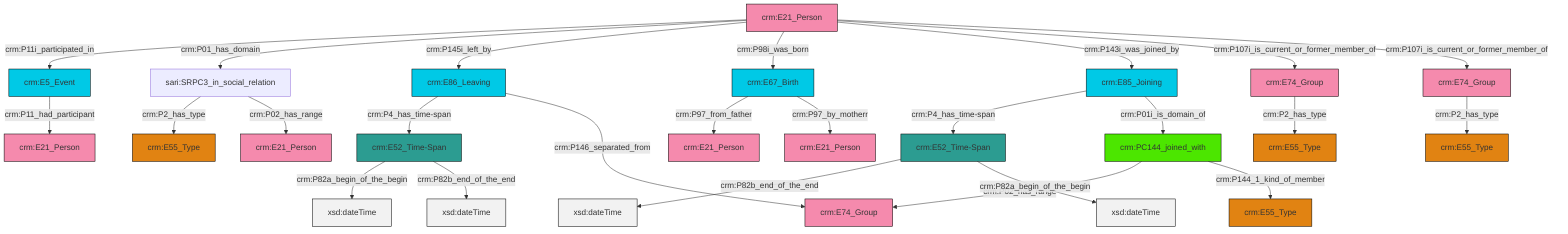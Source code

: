 graph TD
classDef Literal fill:#f2f2f2,stroke:#000000;
classDef CRM_Entity fill:#FFFFFF,stroke:#000000;
classDef Temporal_Entity fill:#00C9E6, stroke:#000000;
classDef Type fill:#E18312, stroke:#000000;
classDef Time-Span fill:#2C9C91, stroke:#000000;
classDef Appellation fill:#FFEB7F, stroke:#000000;
classDef Place fill:#008836, stroke:#000000;
classDef Persistent_Item fill:#B266B2, stroke:#000000;
classDef Conceptual_Object fill:#FFD700, stroke:#000000;
classDef Physical_Thing fill:#D2B48C, stroke:#000000;
classDef Actor fill:#f58aad, stroke:#000000;
classDef PC_Classes fill:#4ce600, stroke:#000000;
classDef Multi fill:#cccccc,stroke:#000000;

0["crm:E21_Person"]:::Actor -->|crm:P11i_participated_in| 1["crm:E5_Event"]:::Temporal_Entity
2["crm:E86_Leaving"]:::Temporal_Entity -->|crm:P4_has_time-span| 3["crm:E52_Time-Span"]:::Time-Span
4["crm:E52_Time-Span"]:::Time-Span -->|crm:P82b_end_of_the_end| 5[xsd:dateTime]:::Literal
0["crm:E21_Person"]:::Actor -->|crm:P01_has_domain| 7["sari:SRPC3_in_social_relation"]:::Default
2["crm:E86_Leaving"]:::Temporal_Entity -->|crm:P146_separated_from| 9["crm:E74_Group"]:::Actor
0["crm:E21_Person"]:::Actor -->|crm:P145i_left_by| 2["crm:E86_Leaving"]:::Temporal_Entity
10["crm:E67_Birth"]:::Temporal_Entity -->|crm:P97_from_father| 11["crm:E21_Person"]:::Actor
0["crm:E21_Person"]:::Actor -->|crm:P98i_was_born| 10["crm:E67_Birth"]:::Temporal_Entity
7["sari:SRPC3_in_social_relation"]:::Default -->|crm:P2_has_type| 17["crm:E55_Type"]:::Type
18["crm:E74_Group"]:::Actor -->|crm:P2_has_type| 19["crm:E55_Type"]:::Type
3["crm:E52_Time-Span"]:::Time-Span -->|crm:P82a_begin_of_the_begin| 25[xsd:dateTime]:::Literal
10["crm:E67_Birth"]:::Temporal_Entity -->|crm:P97_by_motherr| 14["crm:E21_Person"]:::Actor
26["crm:E85_Joining"]:::Temporal_Entity -->|crm:P4_has_time-span| 4["crm:E52_Time-Span"]:::Time-Span
27["crm:E74_Group"]:::Actor -->|crm:P2_has_type| 28["crm:E55_Type"]:::Type
1["crm:E5_Event"]:::Temporal_Entity -->|crm:P11_had_participant| 29["crm:E21_Person"]:::Actor
32["crm:PC144_joined_with"]:::PC_Classes -->|crm:P02_has_range| 9["crm:E74_Group"]:::Actor
4["crm:E52_Time-Span"]:::Time-Span -->|crm:P82a_begin_of_the_begin| 34[xsd:dateTime]:::Literal
0["crm:E21_Person"]:::Actor -->|crm:P143i_was_joined_by| 26["crm:E85_Joining"]:::Temporal_Entity
3["crm:E52_Time-Span"]:::Time-Span -->|crm:P82b_end_of_the_end| 37[xsd:dateTime]:::Literal
32["crm:PC144_joined_with"]:::PC_Classes -->|crm:P144_1_kind_of_member| 12["crm:E55_Type"]:::Type
0["crm:E21_Person"]:::Actor -->|crm:P107i_is_current_or_former_member_of| 18["crm:E74_Group"]:::Actor
0["crm:E21_Person"]:::Actor -->|crm:P107i_is_current_or_former_member_of| 27["crm:E74_Group"]:::Actor
26["crm:E85_Joining"]:::Temporal_Entity -->|crm:P01i_is_domain_of| 32["crm:PC144_joined_with"]:::PC_Classes
7["sari:SRPC3_in_social_relation"]:::Default -->|crm:P02_has_range| 43["crm:E21_Person"]:::Actor